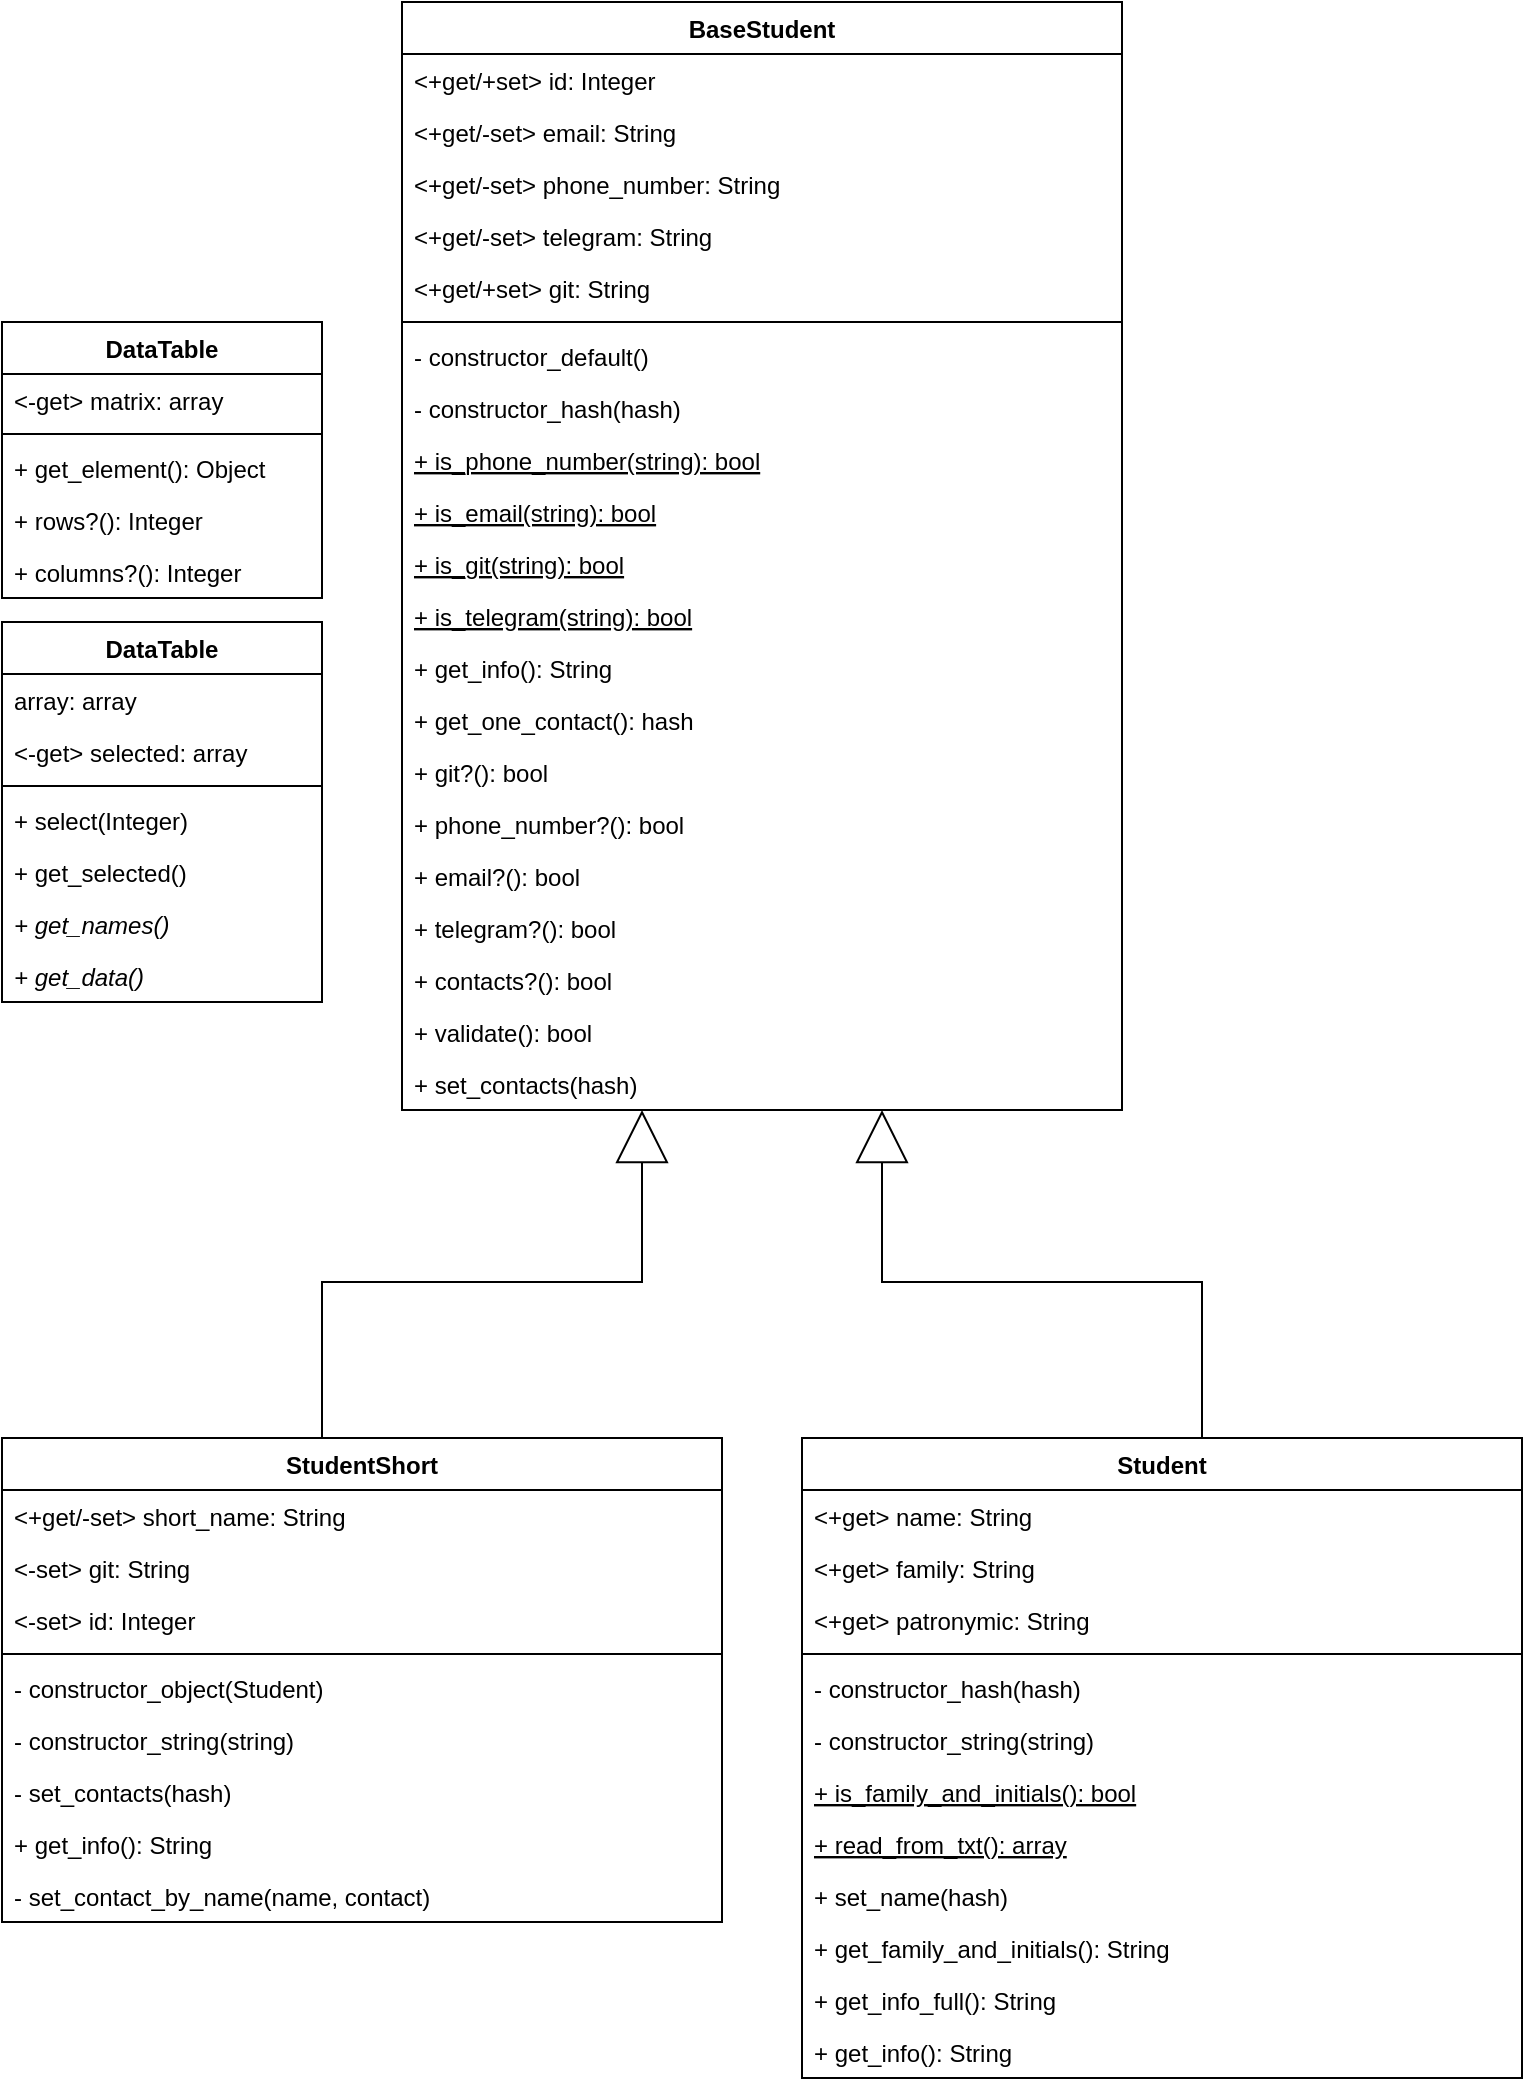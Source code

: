 <mxfile version="20.3.0" type="device"><diagram name="Page-1" id="9f46799a-70d6-7492-0946-bef42562c5a5"><mxGraphModel dx="1148" dy="1664" grid="1" gridSize="10" guides="1" tooltips="1" connect="1" arrows="1" fold="1" page="1" pageScale="1" pageWidth="1100" pageHeight="850" background="none" math="0" shadow="0"><root><mxCell id="0"/><mxCell id="1" parent="0"/><mxCell id="awE1VAHjUJco51ENA8ch-1" value="Student" style="swimlane;fontStyle=1;align=center;verticalAlign=top;childLayout=stackLayout;horizontal=1;startSize=26;horizontalStack=0;resizeParent=1;resizeParentMax=0;resizeLast=0;collapsible=1;marginBottom=0;fillColor=default;swimlaneFillColor=default;" parent="1" vertex="1"><mxGeometry x="680" y="278" width="360" height="320" as="geometry"/></mxCell><mxCell id="awE1VAHjUJco51ENA8ch-2" value="&lt;+get&gt; name: String" style="text;strokeColor=none;fillColor=none;align=left;verticalAlign=top;spacingLeft=4;spacingRight=4;overflow=hidden;rotatable=0;points=[[0,0.5],[1,0.5]];portConstraint=eastwest;" parent="awE1VAHjUJco51ENA8ch-1" vertex="1"><mxGeometry y="26" width="360" height="26" as="geometry"/></mxCell><mxCell id="awE1VAHjUJco51ENA8ch-5" value="&lt;+get&gt; family: String" style="text;strokeColor=none;fillColor=none;align=left;verticalAlign=top;spacingLeft=4;spacingRight=4;overflow=hidden;rotatable=0;points=[[0,0.5],[1,0.5]];portConstraint=eastwest;" parent="awE1VAHjUJco51ENA8ch-1" vertex="1"><mxGeometry y="52" width="360" height="26" as="geometry"/></mxCell><mxCell id="awE1VAHjUJco51ENA8ch-6" value="&lt;+get&gt; patronymic: String" style="text;strokeColor=none;fillColor=none;align=left;verticalAlign=top;spacingLeft=4;spacingRight=4;overflow=hidden;rotatable=0;points=[[0,0.5],[1,0.5]];portConstraint=eastwest;" parent="awE1VAHjUJco51ENA8ch-1" vertex="1"><mxGeometry y="78" width="360" height="26" as="geometry"/></mxCell><mxCell id="awE1VAHjUJco51ENA8ch-3" value="" style="line;strokeWidth=1;fillColor=none;align=left;verticalAlign=middle;spacingTop=-1;spacingLeft=3;spacingRight=3;rotatable=0;labelPosition=right;points=[];portConstraint=eastwest;strokeColor=inherit;" parent="awE1VAHjUJco51ENA8ch-1" vertex="1"><mxGeometry y="104" width="360" height="8" as="geometry"/></mxCell><mxCell id="evtsQNLAuMUu6cNvgW7m-2" value="- constructor_hash(hash)" style="text;strokeColor=none;fillColor=none;align=left;verticalAlign=top;spacingLeft=4;spacingRight=4;overflow=hidden;rotatable=0;points=[[0,0.5],[1,0.5]];portConstraint=eastwest;fontStyle=0" vertex="1" parent="awE1VAHjUJco51ENA8ch-1"><mxGeometry y="112" width="360" height="26" as="geometry"/></mxCell><mxCell id="evtsQNLAuMUu6cNvgW7m-3" value="- constructor_string(string)" style="text;strokeColor=none;fillColor=none;align=left;verticalAlign=top;spacingLeft=4;spacingRight=4;overflow=hidden;rotatable=0;points=[[0,0.5],[1,0.5]];portConstraint=eastwest;fontStyle=0" vertex="1" parent="awE1VAHjUJco51ENA8ch-1"><mxGeometry y="138" width="360" height="26" as="geometry"/></mxCell><mxCell id="evtsQNLAuMUu6cNvgW7m-35" value="+ is_family_and_initials(): bool" style="text;strokeColor=none;fillColor=none;align=left;verticalAlign=top;spacingLeft=4;spacingRight=4;overflow=hidden;rotatable=0;points=[[0,0.5],[1,0.5]];portConstraint=eastwest;fontStyle=4" vertex="1" parent="awE1VAHjUJco51ENA8ch-1"><mxGeometry y="164" width="360" height="26" as="geometry"/></mxCell><mxCell id="evtsQNLAuMUu6cNvgW7m-53" value="+ read_from_txt(): array" style="text;strokeColor=none;fillColor=none;align=left;verticalAlign=top;spacingLeft=4;spacingRight=4;overflow=hidden;rotatable=0;points=[[0,0.5],[1,0.5]];portConstraint=eastwest;fontStyle=4" vertex="1" parent="awE1VAHjUJco51ENA8ch-1"><mxGeometry y="190" width="360" height="26" as="geometry"/></mxCell><mxCell id="awE1VAHjUJco51ENA8ch-23" value="+ set_name(hash)" style="text;strokeColor=none;fillColor=none;align=left;verticalAlign=top;spacingLeft=4;spacingRight=4;overflow=hidden;rotatable=0;points=[[0,0.5],[1,0.5]];portConstraint=eastwest;fontStyle=0" parent="awE1VAHjUJco51ENA8ch-1" vertex="1"><mxGeometry y="216" width="360" height="26" as="geometry"/></mxCell><mxCell id="evtsQNLAuMUu6cNvgW7m-5" value="+ get_family_and_initials(): String" style="text;strokeColor=none;fillColor=none;align=left;verticalAlign=top;spacingLeft=4;spacingRight=4;overflow=hidden;rotatable=0;points=[[0,0.5],[1,0.5]];portConstraint=eastwest;" vertex="1" parent="awE1VAHjUJco51ENA8ch-1"><mxGeometry y="242" width="360" height="26" as="geometry"/></mxCell><mxCell id="evtsQNLAuMUu6cNvgW7m-4" value="+ get_info_full(): String" style="text;strokeColor=none;fillColor=none;align=left;verticalAlign=top;spacingLeft=4;spacingRight=4;overflow=hidden;rotatable=0;points=[[0,0.5],[1,0.5]];portConstraint=eastwest;" vertex="1" parent="awE1VAHjUJco51ENA8ch-1"><mxGeometry y="268" width="360" height="26" as="geometry"/></mxCell><mxCell id="awE1VAHjUJco51ENA8ch-4" value="+ get_info(): String" style="text;strokeColor=none;fillColor=none;align=left;verticalAlign=top;spacingLeft=4;spacingRight=4;overflow=hidden;rotatable=0;points=[[0,0.5],[1,0.5]];portConstraint=eastwest;" parent="awE1VAHjUJco51ENA8ch-1" vertex="1"><mxGeometry y="294" width="360" height="26" as="geometry"/></mxCell><mxCell id="evtsQNLAuMUu6cNvgW7m-6" value="BaseStudent" style="swimlane;fontStyle=1;align=center;verticalAlign=top;childLayout=stackLayout;horizontal=1;startSize=26;horizontalStack=0;resizeParent=1;resizeParentMax=0;resizeLast=0;collapsible=1;marginBottom=0;fillColor=default;swimlaneFillColor=default;" vertex="1" parent="1"><mxGeometry x="480" y="-440" width="360" height="554" as="geometry"/></mxCell><mxCell id="evtsQNLAuMUu6cNvgW7m-34" value="&lt;+get/+set&gt; id: Integer" style="text;strokeColor=none;fillColor=none;align=left;verticalAlign=top;spacingLeft=4;spacingRight=4;overflow=hidden;rotatable=0;points=[[0,0.5],[1,0.5]];portConstraint=eastwest;" vertex="1" parent="evtsQNLAuMUu6cNvgW7m-6"><mxGeometry y="26" width="360" height="26" as="geometry"/></mxCell><mxCell id="evtsQNLAuMUu6cNvgW7m-10" value="&lt;+get/-set&gt; email: String" style="text;strokeColor=none;fillColor=none;align=left;verticalAlign=top;spacingLeft=4;spacingRight=4;overflow=hidden;rotatable=0;points=[[0,0.5],[1,0.5]];portConstraint=eastwest;" vertex="1" parent="evtsQNLAuMUu6cNvgW7m-6"><mxGeometry y="52" width="360" height="26" as="geometry"/></mxCell><mxCell id="evtsQNLAuMUu6cNvgW7m-11" value="&lt;+get/-set&gt; phone_number: String" style="text;strokeColor=none;fillColor=none;align=left;verticalAlign=top;spacingLeft=4;spacingRight=4;overflow=hidden;rotatable=0;points=[[0,0.5],[1,0.5]];portConstraint=eastwest;" vertex="1" parent="evtsQNLAuMUu6cNvgW7m-6"><mxGeometry y="78" width="360" height="26" as="geometry"/></mxCell><mxCell id="evtsQNLAuMUu6cNvgW7m-12" value="&lt;+get/-set&gt; telegram: String" style="text;strokeColor=none;fillColor=none;align=left;verticalAlign=top;spacingLeft=4;spacingRight=4;overflow=hidden;rotatable=0;points=[[0,0.5],[1,0.5]];portConstraint=eastwest;" vertex="1" parent="evtsQNLAuMUu6cNvgW7m-6"><mxGeometry y="104" width="360" height="26" as="geometry"/></mxCell><mxCell id="evtsQNLAuMUu6cNvgW7m-13" value="&lt;+get/+set&gt; git: String" style="text;strokeColor=none;fillColor=none;align=left;verticalAlign=top;spacingLeft=4;spacingRight=4;overflow=hidden;rotatable=0;points=[[0,0.5],[1,0.5]];portConstraint=eastwest;" vertex="1" parent="evtsQNLAuMUu6cNvgW7m-6"><mxGeometry y="130" width="360" height="26" as="geometry"/></mxCell><mxCell id="evtsQNLAuMUu6cNvgW7m-14" value="" style="line;strokeWidth=1;fillColor=none;align=left;verticalAlign=middle;spacingTop=-1;spacingLeft=3;spacingRight=3;rotatable=0;labelPosition=right;points=[];portConstraint=eastwest;strokeColor=inherit;" vertex="1" parent="evtsQNLAuMUu6cNvgW7m-6"><mxGeometry y="156" width="360" height="8" as="geometry"/></mxCell><mxCell id="evtsQNLAuMUu6cNvgW7m-30" value="- constructor_default()" style="text;strokeColor=none;fillColor=none;align=left;verticalAlign=top;spacingLeft=4;spacingRight=4;overflow=hidden;rotatable=0;points=[[0,0.5],[1,0.5]];portConstraint=eastwest;fontStyle=0" vertex="1" parent="evtsQNLAuMUu6cNvgW7m-6"><mxGeometry y="164" width="360" height="26" as="geometry"/></mxCell><mxCell id="evtsQNLAuMUu6cNvgW7m-31" value="- constructor_hash(hash)" style="text;strokeColor=none;fillColor=none;align=left;verticalAlign=top;spacingLeft=4;spacingRight=4;overflow=hidden;rotatable=0;points=[[0,0.5],[1,0.5]];portConstraint=eastwest;fontStyle=0" vertex="1" parent="evtsQNLAuMUu6cNvgW7m-6"><mxGeometry y="190" width="360" height="26" as="geometry"/></mxCell><mxCell id="evtsQNLAuMUu6cNvgW7m-19" value="+ is_phone_number(string): bool" style="text;strokeColor=none;fillColor=none;align=left;verticalAlign=top;spacingLeft=4;spacingRight=4;overflow=hidden;rotatable=0;points=[[0,0.5],[1,0.5]];portConstraint=eastwest;fontStyle=4" vertex="1" parent="evtsQNLAuMUu6cNvgW7m-6"><mxGeometry y="216" width="360" height="26" as="geometry"/></mxCell><mxCell id="evtsQNLAuMUu6cNvgW7m-20" value="+ is_email(string): bool" style="text;strokeColor=none;fillColor=none;align=left;verticalAlign=top;spacingLeft=4;spacingRight=4;overflow=hidden;rotatable=0;points=[[0,0.5],[1,0.5]];portConstraint=eastwest;fontStyle=4" vertex="1" parent="evtsQNLAuMUu6cNvgW7m-6"><mxGeometry y="242" width="360" height="26" as="geometry"/></mxCell><mxCell id="evtsQNLAuMUu6cNvgW7m-21" value="+ is_git(string): bool" style="text;strokeColor=none;fillColor=none;align=left;verticalAlign=top;spacingLeft=4;spacingRight=4;overflow=hidden;rotatable=0;points=[[0,0.5],[1,0.5]];portConstraint=eastwest;fontStyle=4" vertex="1" parent="evtsQNLAuMUu6cNvgW7m-6"><mxGeometry y="268" width="360" height="26" as="geometry"/></mxCell><mxCell id="evtsQNLAuMUu6cNvgW7m-22" value="+ is_telegram(string): bool" style="text;strokeColor=none;fillColor=none;align=left;verticalAlign=top;spacingLeft=4;spacingRight=4;overflow=hidden;rotatable=0;points=[[0,0.5],[1,0.5]];portConstraint=eastwest;fontStyle=4" vertex="1" parent="evtsQNLAuMUu6cNvgW7m-6"><mxGeometry y="294" width="360" height="26" as="geometry"/></mxCell><mxCell id="evtsQNLAuMUu6cNvgW7m-16" value="+ get_info(): String" style="text;strokeColor=none;fillColor=none;align=left;verticalAlign=top;spacingLeft=4;spacingRight=4;overflow=hidden;rotatable=0;points=[[0,0.5],[1,0.5]];portConstraint=eastwest;" vertex="1" parent="evtsQNLAuMUu6cNvgW7m-6"><mxGeometry y="320" width="360" height="26" as="geometry"/></mxCell><mxCell id="evtsQNLAuMUu6cNvgW7m-33" value="+ get_one_contact(): hash" style="text;strokeColor=none;fillColor=none;align=left;verticalAlign=top;spacingLeft=4;spacingRight=4;overflow=hidden;rotatable=0;points=[[0,0.5],[1,0.5]];portConstraint=eastwest;" vertex="1" parent="evtsQNLAuMUu6cNvgW7m-6"><mxGeometry y="346" width="360" height="26" as="geometry"/></mxCell><mxCell id="evtsQNLAuMUu6cNvgW7m-23" value="+ git?(): bool" style="text;strokeColor=none;fillColor=none;align=left;verticalAlign=top;spacingLeft=4;spacingRight=4;overflow=hidden;rotatable=0;points=[[0,0.5],[1,0.5]];portConstraint=eastwest;fontStyle=0" vertex="1" parent="evtsQNLAuMUu6cNvgW7m-6"><mxGeometry y="372" width="360" height="26" as="geometry"/></mxCell><mxCell id="evtsQNLAuMUu6cNvgW7m-24" value="+ phone_number?(): bool" style="text;strokeColor=none;fillColor=none;align=left;verticalAlign=top;spacingLeft=4;spacingRight=4;overflow=hidden;rotatable=0;points=[[0,0.5],[1,0.5]];portConstraint=eastwest;fontStyle=0" vertex="1" parent="evtsQNLAuMUu6cNvgW7m-6"><mxGeometry y="398" width="360" height="26" as="geometry"/></mxCell><mxCell id="evtsQNLAuMUu6cNvgW7m-25" value="+ email?(): bool" style="text;strokeColor=none;fillColor=none;align=left;verticalAlign=top;spacingLeft=4;spacingRight=4;overflow=hidden;rotatable=0;points=[[0,0.5],[1,0.5]];portConstraint=eastwest;fontStyle=0" vertex="1" parent="evtsQNLAuMUu6cNvgW7m-6"><mxGeometry y="424" width="360" height="26" as="geometry"/></mxCell><mxCell id="evtsQNLAuMUu6cNvgW7m-26" value="+ telegram?(): bool" style="text;strokeColor=none;fillColor=none;align=left;verticalAlign=top;spacingLeft=4;spacingRight=4;overflow=hidden;rotatable=0;points=[[0,0.5],[1,0.5]];portConstraint=eastwest;fontStyle=0" vertex="1" parent="evtsQNLAuMUu6cNvgW7m-6"><mxGeometry y="450" width="360" height="26" as="geometry"/></mxCell><mxCell id="evtsQNLAuMUu6cNvgW7m-27" value="+ contacts?(): bool" style="text;strokeColor=none;fillColor=none;align=left;verticalAlign=top;spacingLeft=4;spacingRight=4;overflow=hidden;rotatable=0;points=[[0,0.5],[1,0.5]];portConstraint=eastwest;fontStyle=0" vertex="1" parent="evtsQNLAuMUu6cNvgW7m-6"><mxGeometry y="476" width="360" height="26" as="geometry"/></mxCell><mxCell id="evtsQNLAuMUu6cNvgW7m-28" value="+ validate(): bool" style="text;strokeColor=none;fillColor=none;align=left;verticalAlign=top;spacingLeft=4;spacingRight=4;overflow=hidden;rotatable=0;points=[[0,0.5],[1,0.5]];portConstraint=eastwest;fontStyle=0" vertex="1" parent="evtsQNLAuMUu6cNvgW7m-6"><mxGeometry y="502" width="360" height="26" as="geometry"/></mxCell><mxCell id="evtsQNLAuMUu6cNvgW7m-29" value="+ set_contacts(hash)" style="text;strokeColor=none;fillColor=none;align=left;verticalAlign=top;spacingLeft=4;spacingRight=4;overflow=hidden;rotatable=0;points=[[0,0.5],[1,0.5]];portConstraint=eastwest;fontStyle=0" vertex="1" parent="evtsQNLAuMUu6cNvgW7m-6"><mxGeometry y="528" width="360" height="26" as="geometry"/></mxCell><mxCell id="evtsQNLAuMUu6cNvgW7m-36" value="" style="endArrow=block;html=1;rounded=0;endFill=0;jumpSize=6;endSize=24;edgeStyle=orthogonalEdgeStyle;" edge="1" parent="1" source="awE1VAHjUJco51ENA8ch-1" target="evtsQNLAuMUu6cNvgW7m-6"><mxGeometry width="50" height="50" relative="1" as="geometry"><mxPoint x="570" y="320" as="sourcePoint"/><mxPoint x="480" y="230" as="targetPoint"/><Array as="points"><mxPoint x="880" y="200"/><mxPoint x="720" y="200"/></Array></mxGeometry></mxCell><mxCell id="evtsQNLAuMUu6cNvgW7m-37" value="StudentShort" style="swimlane;fontStyle=1;align=center;verticalAlign=top;childLayout=stackLayout;horizontal=1;startSize=26;horizontalStack=0;resizeParent=1;resizeParentMax=0;resizeLast=0;collapsible=1;marginBottom=0;fillColor=default;swimlaneFillColor=default;" vertex="1" parent="1"><mxGeometry x="280" y="278" width="360" height="242" as="geometry"/></mxCell><mxCell id="evtsQNLAuMUu6cNvgW7m-40" value="&lt;+get/-set&gt; short_name: String" style="text;strokeColor=none;fillColor=none;align=left;verticalAlign=top;spacingLeft=4;spacingRight=4;overflow=hidden;rotatable=0;points=[[0,0.5],[1,0.5]];portConstraint=eastwest;" vertex="1" parent="evtsQNLAuMUu6cNvgW7m-37"><mxGeometry y="26" width="360" height="26" as="geometry"/></mxCell><mxCell id="evtsQNLAuMUu6cNvgW7m-49" value="&lt;-set&gt; git: String" style="text;strokeColor=none;fillColor=none;align=left;verticalAlign=top;spacingLeft=4;spacingRight=4;overflow=hidden;rotatable=0;points=[[0,0.5],[1,0.5]];portConstraint=eastwest;" vertex="1" parent="evtsQNLAuMUu6cNvgW7m-37"><mxGeometry y="52" width="360" height="26" as="geometry"/></mxCell><mxCell id="evtsQNLAuMUu6cNvgW7m-50" value="&lt;-set&gt; id: Integer" style="text;strokeColor=none;fillColor=none;align=left;verticalAlign=top;spacingLeft=4;spacingRight=4;overflow=hidden;rotatable=0;points=[[0,0.5],[1,0.5]];portConstraint=eastwest;" vertex="1" parent="evtsQNLAuMUu6cNvgW7m-37"><mxGeometry y="78" width="360" height="26" as="geometry"/></mxCell><mxCell id="evtsQNLAuMUu6cNvgW7m-41" value="" style="line;strokeWidth=1;fillColor=none;align=left;verticalAlign=middle;spacingTop=-1;spacingLeft=3;spacingRight=3;rotatable=0;labelPosition=right;points=[];portConstraint=eastwest;strokeColor=inherit;" vertex="1" parent="evtsQNLAuMUu6cNvgW7m-37"><mxGeometry y="104" width="360" height="8" as="geometry"/></mxCell><mxCell id="evtsQNLAuMUu6cNvgW7m-42" value="- constructor_object(Student)" style="text;strokeColor=none;fillColor=none;align=left;verticalAlign=top;spacingLeft=4;spacingRight=4;overflow=hidden;rotatable=0;points=[[0,0.5],[1,0.5]];portConstraint=eastwest;fontStyle=0" vertex="1" parent="evtsQNLAuMUu6cNvgW7m-37"><mxGeometry y="112" width="360" height="26" as="geometry"/></mxCell><mxCell id="evtsQNLAuMUu6cNvgW7m-43" value="- constructor_string(string)" style="text;strokeColor=none;fillColor=none;align=left;verticalAlign=top;spacingLeft=4;spacingRight=4;overflow=hidden;rotatable=0;points=[[0,0.5],[1,0.5]];portConstraint=eastwest;fontStyle=0" vertex="1" parent="evtsQNLAuMUu6cNvgW7m-37"><mxGeometry y="138" width="360" height="26" as="geometry"/></mxCell><mxCell id="evtsQNLAuMUu6cNvgW7m-45" value="- set_contacts(hash)" style="text;strokeColor=none;fillColor=none;align=left;verticalAlign=top;spacingLeft=4;spacingRight=4;overflow=hidden;rotatable=0;points=[[0,0.5],[1,0.5]];portConstraint=eastwest;fontStyle=0" vertex="1" parent="evtsQNLAuMUu6cNvgW7m-37"><mxGeometry y="164" width="360" height="26" as="geometry"/></mxCell><mxCell id="evtsQNLAuMUu6cNvgW7m-48" value="+ get_info(): String" style="text;strokeColor=none;fillColor=none;align=left;verticalAlign=top;spacingLeft=4;spacingRight=4;overflow=hidden;rotatable=0;points=[[0,0.5],[1,0.5]];portConstraint=eastwest;" vertex="1" parent="evtsQNLAuMUu6cNvgW7m-37"><mxGeometry y="190" width="360" height="26" as="geometry"/></mxCell><mxCell id="evtsQNLAuMUu6cNvgW7m-51" value="- set_contact_by_name(name, contact)" style="text;strokeColor=none;fillColor=none;align=left;verticalAlign=top;spacingLeft=4;spacingRight=4;overflow=hidden;rotatable=0;points=[[0,0.5],[1,0.5]];portConstraint=eastwest;fontStyle=0" vertex="1" parent="evtsQNLAuMUu6cNvgW7m-37"><mxGeometry y="216" width="360" height="26" as="geometry"/></mxCell><mxCell id="evtsQNLAuMUu6cNvgW7m-52" value="" style="endArrow=block;html=1;rounded=0;endFill=0;jumpSize=6;endSize=24;edgeStyle=orthogonalEdgeStyle;" edge="1" parent="1" source="evtsQNLAuMUu6cNvgW7m-37" target="evtsQNLAuMUu6cNvgW7m-6"><mxGeometry width="50" height="50" relative="1" as="geometry"><mxPoint x="270" y="326" as="sourcePoint"/><mxPoint x="270" y="50" as="targetPoint"/><Array as="points"><mxPoint x="440" y="200"/><mxPoint x="600" y="200"/></Array></mxGeometry></mxCell><mxCell id="evtsQNLAuMUu6cNvgW7m-54" value="DataTable" style="swimlane;fontStyle=1;align=center;verticalAlign=top;childLayout=stackLayout;horizontal=1;startSize=26;horizontalStack=0;resizeParent=1;resizeParentMax=0;resizeLast=0;collapsible=1;marginBottom=0;swimlaneFillColor=default;" vertex="1" parent="1"><mxGeometry x="280" y="-280" width="160" height="138" as="geometry"/></mxCell><mxCell id="evtsQNLAuMUu6cNvgW7m-55" value="&lt;-get&gt; matrix: array" style="text;strokeColor=none;fillColor=none;align=left;verticalAlign=top;spacingLeft=4;spacingRight=4;overflow=hidden;rotatable=0;points=[[0,0.5],[1,0.5]];portConstraint=eastwest;" vertex="1" parent="evtsQNLAuMUu6cNvgW7m-54"><mxGeometry y="26" width="160" height="26" as="geometry"/></mxCell><mxCell id="evtsQNLAuMUu6cNvgW7m-56" value="" style="line;strokeWidth=1;fillColor=none;align=left;verticalAlign=middle;spacingTop=-1;spacingLeft=3;spacingRight=3;rotatable=0;labelPosition=right;points=[];portConstraint=eastwest;strokeColor=inherit;" vertex="1" parent="evtsQNLAuMUu6cNvgW7m-54"><mxGeometry y="52" width="160" height="8" as="geometry"/></mxCell><mxCell id="evtsQNLAuMUu6cNvgW7m-58" value="+ get_element(): Object" style="text;strokeColor=none;fillColor=none;align=left;verticalAlign=top;spacingLeft=4;spacingRight=4;overflow=hidden;rotatable=0;points=[[0,0.5],[1,0.5]];portConstraint=eastwest;" vertex="1" parent="evtsQNLAuMUu6cNvgW7m-54"><mxGeometry y="60" width="160" height="26" as="geometry"/></mxCell><mxCell id="evtsQNLAuMUu6cNvgW7m-59" value="+ rows?(): Integer" style="text;strokeColor=none;fillColor=none;align=left;verticalAlign=top;spacingLeft=4;spacingRight=4;overflow=hidden;rotatable=0;points=[[0,0.5],[1,0.5]];portConstraint=eastwest;" vertex="1" parent="evtsQNLAuMUu6cNvgW7m-54"><mxGeometry y="86" width="160" height="26" as="geometry"/></mxCell><mxCell id="evtsQNLAuMUu6cNvgW7m-60" value="+ columns?(): Integer" style="text;strokeColor=none;fillColor=none;align=left;verticalAlign=top;spacingLeft=4;spacingRight=4;overflow=hidden;rotatable=0;points=[[0,0.5],[1,0.5]];portConstraint=eastwest;" vertex="1" parent="evtsQNLAuMUu6cNvgW7m-54"><mxGeometry y="112" width="160" height="26" as="geometry"/></mxCell><mxCell id="evtsQNLAuMUu6cNvgW7m-61" value="DataTable" style="swimlane;fontStyle=1;align=center;verticalAlign=top;childLayout=stackLayout;horizontal=1;startSize=26;horizontalStack=0;resizeParent=1;resizeParentMax=0;resizeLast=0;collapsible=1;marginBottom=0;swimlaneFillColor=default;" vertex="1" parent="1"><mxGeometry x="280" y="-130" width="160" height="190" as="geometry"/></mxCell><mxCell id="evtsQNLAuMUu6cNvgW7m-62" value="array: array" style="text;strokeColor=none;fillColor=none;align=left;verticalAlign=top;spacingLeft=4;spacingRight=4;overflow=hidden;rotatable=0;points=[[0,0.5],[1,0.5]];portConstraint=eastwest;" vertex="1" parent="evtsQNLAuMUu6cNvgW7m-61"><mxGeometry y="26" width="160" height="26" as="geometry"/></mxCell><mxCell id="evtsQNLAuMUu6cNvgW7m-67" value="&lt;-get&gt; selected: array" style="text;strokeColor=none;fillColor=none;align=left;verticalAlign=top;spacingLeft=4;spacingRight=4;overflow=hidden;rotatable=0;points=[[0,0.5],[1,0.5]];portConstraint=eastwest;" vertex="1" parent="evtsQNLAuMUu6cNvgW7m-61"><mxGeometry y="52" width="160" height="26" as="geometry"/></mxCell><mxCell id="evtsQNLAuMUu6cNvgW7m-63" value="" style="line;strokeWidth=1;fillColor=none;align=left;verticalAlign=middle;spacingTop=-1;spacingLeft=3;spacingRight=3;rotatable=0;labelPosition=right;points=[];portConstraint=eastwest;strokeColor=inherit;" vertex="1" parent="evtsQNLAuMUu6cNvgW7m-61"><mxGeometry y="78" width="160" height="8" as="geometry"/></mxCell><mxCell id="evtsQNLAuMUu6cNvgW7m-68" value="+ select(Integer)" style="text;strokeColor=none;fillColor=none;align=left;verticalAlign=top;spacingLeft=4;spacingRight=4;overflow=hidden;rotatable=0;points=[[0,0.5],[1,0.5]];portConstraint=eastwest;" vertex="1" parent="evtsQNLAuMUu6cNvgW7m-61"><mxGeometry y="86" width="160" height="26" as="geometry"/></mxCell><mxCell id="evtsQNLAuMUu6cNvgW7m-69" value="+ get_selected()" style="text;strokeColor=none;fillColor=none;align=left;verticalAlign=top;spacingLeft=4;spacingRight=4;overflow=hidden;rotatable=0;points=[[0,0.5],[1,0.5]];portConstraint=eastwest;" vertex="1" parent="evtsQNLAuMUu6cNvgW7m-61"><mxGeometry y="112" width="160" height="26" as="geometry"/></mxCell><mxCell id="evtsQNLAuMUu6cNvgW7m-70" value="+ get_names()" style="text;strokeColor=none;fillColor=none;align=left;verticalAlign=top;spacingLeft=4;spacingRight=4;overflow=hidden;rotatable=0;points=[[0,0.5],[1,0.5]];portConstraint=eastwest;fontStyle=2" vertex="1" parent="evtsQNLAuMUu6cNvgW7m-61"><mxGeometry y="138" width="160" height="26" as="geometry"/></mxCell><mxCell id="evtsQNLAuMUu6cNvgW7m-71" value="+ get_data()" style="text;strokeColor=none;fillColor=none;align=left;verticalAlign=top;spacingLeft=4;spacingRight=4;overflow=hidden;rotatable=0;points=[[0,0.5],[1,0.5]];portConstraint=eastwest;fontStyle=2" vertex="1" parent="evtsQNLAuMUu6cNvgW7m-61"><mxGeometry y="164" width="160" height="26" as="geometry"/></mxCell></root></mxGraphModel></diagram></mxfile>